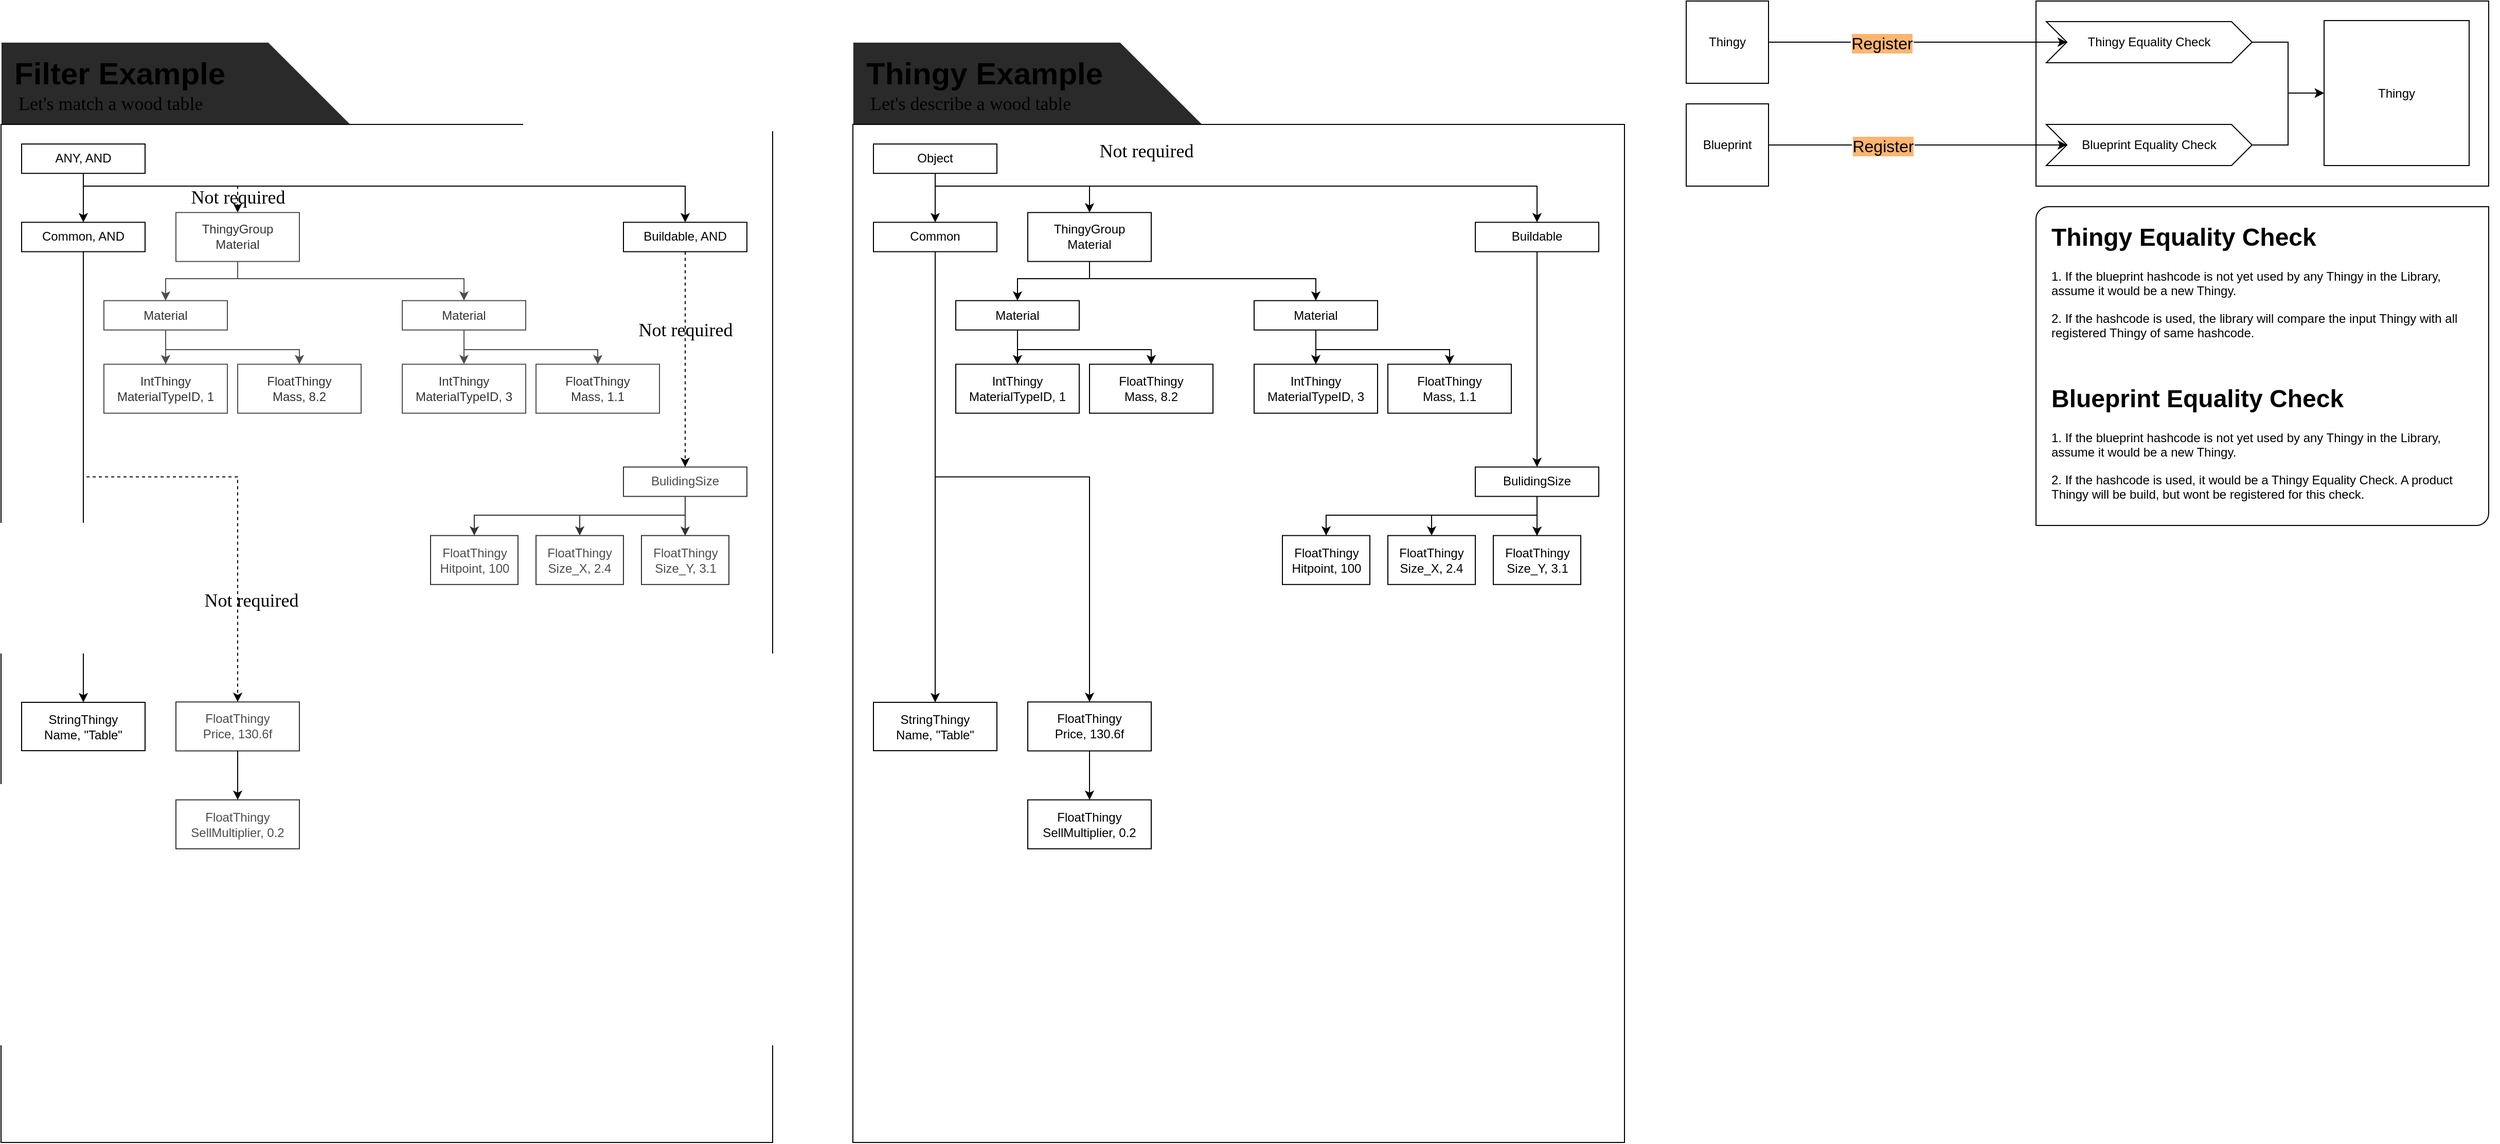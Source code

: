 <mxfile version="10.6.3" type="github"><diagram id="C_mR6CYTZlywy4-nMV0M" name="Page-1"><mxGraphModel dx="4551" dy="1395" grid="0" gridSize="10" guides="1" tooltips="1" connect="1" arrows="1" fold="1" page="1" pageScale="1" pageWidth="827" pageHeight="1169" math="0" shadow="0"><root><mxCell id="0"/><mxCell id="1" parent="0"/><mxCell id="WgKMoeI9K80PpYf4s7K4-14" value="" style="shape=card;whiteSpace=wrap;html=1;rounded=0;comic=0;labelBackgroundColor=none;strokeColor=#f0f0f0;fillColor=#2a2a2a;fontFamily=Helvetica;fontSize=12;align=center;size=101;perimeter=backbonePerimeter;fixDash=0;part=0;flipH=1;arcSize=50;collapsible=0;" vertex="1" parent="1"><mxGeometry x="-790" y="60" width="340" height="80" as="geometry"/></mxCell><mxCell id="WgKMoeI9K80PpYf4s7K4-1" value="" style="verticalLabelPosition=bottom;verticalAlign=top;html=1;shape=mxgraph.basic.diag_round_rect;dx=6;" vertex="1" parent="1"><mxGeometry x="360" y="220" width="440" height="310" as="geometry"/></mxCell><mxCell id="CSFQHow8QT7EH4-0Ss8l-1" value="Blueprint" style="whiteSpace=wrap;html=1;aspect=fixed;" parent="1" vertex="1"><mxGeometry x="20" y="120" width="80" height="80" as="geometry"/></mxCell><mxCell id="CSFQHow8QT7EH4-0Ss8l-2" value="&lt;div&gt;Thingy&lt;/div&gt;" style="whiteSpace=wrap;html=1;aspect=fixed;" parent="1" vertex="1"><mxGeometry x="20" y="20" width="80" height="80" as="geometry"/></mxCell><mxCell id="CSFQHow8QT7EH4-0Ss8l-8" value="" style="group;resizable=1;recursiveResize=0;" parent="1" vertex="1" connectable="0"><mxGeometry x="360" y="20" width="450" height="180" as="geometry"/></mxCell><mxCell id="CSFQHow8QT7EH4-0Ss8l-6" value="" style="rounded=0;whiteSpace=wrap;html=1;" parent="CSFQHow8QT7EH4-0Ss8l-8" vertex="1"><mxGeometry width="440" height="180" as="geometry"/></mxCell><mxCell id="CSFQHow8QT7EH4-0Ss8l-7" value="&lt;div&gt;Thingy&lt;/div&gt;" style="whiteSpace=wrap;html=1;aspect=fixed;" parent="CSFQHow8QT7EH4-0Ss8l-8" vertex="1"><mxGeometry x="280" y="19" width="141" height="141" as="geometry"/></mxCell><mxCell id="CSFQHow8QT7EH4-0Ss8l-22" style="edgeStyle=orthogonalEdgeStyle;rounded=0;orthogonalLoop=1;jettySize=auto;html=1;exitX=1;exitY=0.5;exitDx=0;exitDy=0;" parent="CSFQHow8QT7EH4-0Ss8l-8" source="CSFQHow8QT7EH4-0Ss8l-20" target="CSFQHow8QT7EH4-0Ss8l-7" edge="1"><mxGeometry relative="1" as="geometry"/></mxCell><mxCell id="CSFQHow8QT7EH4-0Ss8l-20" value="Thingy Equality Check" style="shape=step;perimeter=stepPerimeter;whiteSpace=wrap;html=1;fixedSize=1;" parent="CSFQHow8QT7EH4-0Ss8l-8" vertex="1"><mxGeometry x="10" y="20" width="200" height="40" as="geometry"/></mxCell><mxCell id="CSFQHow8QT7EH4-0Ss8l-24" style="edgeStyle=orthogonalEdgeStyle;rounded=0;orthogonalLoop=1;jettySize=auto;html=1;exitX=1;exitY=0.5;exitDx=0;exitDy=0;entryX=0;entryY=0.5;entryDx=0;entryDy=0;" parent="CSFQHow8QT7EH4-0Ss8l-8" source="CSFQHow8QT7EH4-0Ss8l-23" target="CSFQHow8QT7EH4-0Ss8l-7" edge="1"><mxGeometry relative="1" as="geometry"/></mxCell><mxCell id="CSFQHow8QT7EH4-0Ss8l-23" value="Blueprint Equality Check" style="shape=step;perimeter=stepPerimeter;whiteSpace=wrap;html=1;fixedSize=1;" parent="CSFQHow8QT7EH4-0Ss8l-8" vertex="1"><mxGeometry x="10" y="120" width="200" height="40" as="geometry"/></mxCell><mxCell id="CSFQHow8QT7EH4-0Ss8l-10" style="edgeStyle=orthogonalEdgeStyle;rounded=0;orthogonalLoop=1;jettySize=auto;html=1;exitX=1;exitY=0.5;exitDx=0;exitDy=0;entryX=0;entryY=0.5;entryDx=0;entryDy=0;" parent="1" source="CSFQHow8QT7EH4-0Ss8l-2" target="CSFQHow8QT7EH4-0Ss8l-20" edge="1"><mxGeometry relative="1" as="geometry"><mxPoint x="250" y="60" as="targetPoint"/></mxGeometry></mxCell><mxCell id="CSFQHow8QT7EH4-0Ss8l-11" value="Register" style="text;html=1;resizable=0;points=[];align=center;verticalAlign=middle;labelBackgroundColor=#FFB570;fontSize=16;labelBorderColor=#FFFFFF;spacingTop=2;spacingBottom=0;spacing=10;" parent="CSFQHow8QT7EH4-0Ss8l-10" vertex="1" connectable="0"><mxGeometry x="-0.473" y="2" relative="1" as="geometry"><mxPoint x="33.5" y="2" as="offset"/></mxGeometry></mxCell><mxCell id="CSFQHow8QT7EH4-0Ss8l-9" style="edgeStyle=orthogonalEdgeStyle;rounded=0;orthogonalLoop=1;jettySize=auto;html=1;exitX=1;exitY=0.5;exitDx=0;exitDy=0;entryX=0;entryY=0.5;entryDx=0;entryDy=0;" parent="1" source="CSFQHow8QT7EH4-0Ss8l-1" target="CSFQHow8QT7EH4-0Ss8l-23" edge="1"><mxGeometry relative="1" as="geometry"><mxPoint x="130" y="490" as="targetPoint"/></mxGeometry></mxCell><mxCell id="CSFQHow8QT7EH4-0Ss8l-12" value="&lt;div style=&quot;font-size: 16px;&quot;&gt;Register&lt;/div&gt;" style="text;html=1;resizable=0;points=[];align=center;verticalAlign=middle;labelBackgroundColor=#FFB570;fontSize=16;labelBorderColor=#FFFFFF;spacingTop=2;spacingBottom=0;spacing=10;" parent="CSFQHow8QT7EH4-0Ss8l-9" vertex="1" connectable="0"><mxGeometry x="-0.646" y="3" relative="1" as="geometry"><mxPoint x="59" y="3" as="offset"/></mxGeometry></mxCell><mxCell id="FGdSU6rFXtjGBXNqWp7h-1" value="&lt;h1&gt;Thingy Equality Check&lt;br&gt;&lt;/h1&gt;&lt;p&gt;1. If the blueprint hashcode is not yet used by any Thingy in the Library, assume it would be a new Thingy.&lt;/p&gt;&lt;p&gt;2. If the hashcode is used, the library will compare the input Thingy with all registered Thingy of same hashcode.&lt;/p&gt;&lt;p&gt;&lt;br&gt;&lt;/p&gt;&lt;h1&gt;Blueprint Equality Check&lt;br&gt;&lt;/h1&gt;&lt;p&gt;1. If the blueprint hashcode is not yet used by any Thingy in the Library, assume it would be a new Thingy.&lt;/p&gt;&lt;p&gt;2. If the hashcode is used, it would be a Thingy Equality Check. A product Thingy will be build, but wont be registered for this check.&lt;br&gt;&lt;/p&gt;&lt;br&gt;&lt;p&gt;&lt;br&gt;&lt;/p&gt;&lt;br&gt;&lt;p&gt;&lt;br&gt;&lt;/p&gt;" style="text;html=1;strokeColor=none;fillColor=none;spacing=5;spacingTop=-20;whiteSpace=wrap;overflow=hidden;rounded=0;" parent="1" vertex="1"><mxGeometry x="370" y="230" width="420" height="290" as="geometry"/></mxCell><mxCell id="FGdSU6rFXtjGBXNqWp7h-47" value="" style="group" parent="1" vertex="1" connectable="0"><mxGeometry x="-790" y="140" width="750" height="990" as="geometry"/></mxCell><mxCell id="FGdSU6rFXtjGBXNqWp7h-2" value="" style="rounded=0;whiteSpace=wrap;html=1;connectable=0;resizable=1;movable=0;cloneable=0;deletable=0;rotatable=0;editable=0;recursiveResize=0;" parent="FGdSU6rFXtjGBXNqWp7h-47" vertex="1"><mxGeometry width="750" height="990.0" as="geometry"/></mxCell><mxCell id="FGdSU6rFXtjGBXNqWp7h-51" style="edgeStyle=orthogonalEdgeStyle;rounded=0;orthogonalLoop=1;jettySize=auto;html=1;" parent="FGdSU6rFXtjGBXNqWp7h-47" source="FGdSU6rFXtjGBXNqWp7h-5" target="FGdSU6rFXtjGBXNqWp7h-9" edge="1"><mxGeometry relative="1" as="geometry"/></mxCell><mxCell id="FGdSU6rFXtjGBXNqWp7h-52" style="edgeStyle=orthogonalEdgeStyle;rounded=0;orthogonalLoop=1;jettySize=auto;html=1;exitX=0.5;exitY=1;exitDx=0;exitDy=0;" parent="FGdSU6rFXtjGBXNqWp7h-47" source="FGdSU6rFXtjGBXNqWp7h-5" target="FGdSU6rFXtjGBXNqWp7h-17" edge="1"><mxGeometry relative="1" as="geometry"><Array as="points"><mxPoint x="80" y="60"/><mxPoint x="230" y="60"/></Array></mxGeometry></mxCell><mxCell id="FGdSU6rFXtjGBXNqWp7h-53" style="edgeStyle=orthogonalEdgeStyle;rounded=0;orthogonalLoop=1;jettySize=auto;html=1;exitX=0.5;exitY=1;exitDx=0;exitDy=0;entryX=0.5;entryY=0;entryDx=0;entryDy=0;" parent="FGdSU6rFXtjGBXNqWp7h-47" source="FGdSU6rFXtjGBXNqWp7h-5" target="FGdSU6rFXtjGBXNqWp7h-36" edge="1"><mxGeometry relative="1" as="geometry"><Array as="points"><mxPoint x="80" y="60"/><mxPoint x="665" y="60"/></Array></mxGeometry></mxCell><mxCell id="FGdSU6rFXtjGBXNqWp7h-5" value="Object" style="rounded=0;html=1;align=center;verticalAlign=middle;labelPosition=center;verticalLabelPosition=middle;spacing=2;whiteSpace=wrap;" parent="FGdSU6rFXtjGBXNqWp7h-47" vertex="1"><mxGeometry x="20" y="19.038" width="120" height="28.558" as="geometry"/></mxCell><mxCell id="FGdSU6rFXtjGBXNqWp7h-9" value="&lt;div&gt;Common&lt;/div&gt;" style="rounded=0;html=1;align=center;verticalAlign=middle;labelPosition=center;verticalLabelPosition=middle;spacing=2;whiteSpace=wrap;" parent="FGdSU6rFXtjGBXNqWp7h-47" vertex="1"><mxGeometry x="20" y="95.192" width="120" height="28.558" as="geometry"/></mxCell><mxCell id="FGdSU6rFXtjGBXNqWp7h-11" value="&lt;div&gt;StringThingy&lt;/div&gt;&lt;div&gt;Name, &quot;Table&quot;&lt;br&gt;&lt;/div&gt;" style="rounded=0;html=1;align=center;verticalAlign=middle;labelPosition=center;verticalLabelPosition=middle;spacing=2;whiteSpace=wrap;" parent="FGdSU6rFXtjGBXNqWp7h-47" vertex="1"><mxGeometry x="20" y="562" width="120" height="47" as="geometry"/></mxCell><mxCell id="FGdSU6rFXtjGBXNqWp7h-12" style="edgeStyle=orthogonalEdgeStyle;rounded=0;orthogonalLoop=1;jettySize=auto;html=1;exitX=0.5;exitY=1;exitDx=0;exitDy=0;entryX=0.5;entryY=0;entryDx=0;entryDy=0;" parent="FGdSU6rFXtjGBXNqWp7h-47" source="FGdSU6rFXtjGBXNqWp7h-9" target="FGdSU6rFXtjGBXNqWp7h-11" edge="1"><mxGeometry relative="1" as="geometry"/></mxCell><mxCell id="FGdSU6rFXtjGBXNqWp7h-13" value="&lt;div&gt;FloatThingy&lt;/div&gt;&lt;div&gt;Price, 130.6f&lt;br&gt;&lt;/div&gt;" style="rounded=0;html=1;align=center;verticalAlign=middle;labelPosition=center;verticalLabelPosition=middle;spacing=2;whiteSpace=wrap;" parent="FGdSU6rFXtjGBXNqWp7h-47" vertex="1"><mxGeometry x="170" y="561.635" width="120" height="47.596" as="geometry"/></mxCell><mxCell id="FGdSU6rFXtjGBXNqWp7h-14" style="edgeStyle=orthogonalEdgeStyle;rounded=0;orthogonalLoop=1;jettySize=auto;html=1;exitX=0.5;exitY=1;exitDx=0;exitDy=0;" parent="FGdSU6rFXtjGBXNqWp7h-47" source="FGdSU6rFXtjGBXNqWp7h-9" target="FGdSU6rFXtjGBXNqWp7h-13" edge="1"><mxGeometry relative="1" as="geometry"/></mxCell><mxCell id="FGdSU6rFXtjGBXNqWp7h-15" value="&lt;div&gt;FloatThingy&lt;/div&gt;&lt;div&gt;SellMultiplier, 0.2&lt;br&gt;&lt;/div&gt;" style="rounded=0;html=1;align=center;verticalAlign=middle;labelPosition=center;verticalLabelPosition=middle;spacing=2;whiteSpace=wrap;" parent="FGdSU6rFXtjGBXNqWp7h-47" vertex="1"><mxGeometry x="170" y="656.827" width="120" height="47.596" as="geometry"/></mxCell><mxCell id="FGdSU6rFXtjGBXNqWp7h-16" style="edgeStyle=orthogonalEdgeStyle;rounded=0;orthogonalLoop=1;jettySize=auto;html=1;exitX=0.5;exitY=1;exitDx=0;exitDy=0;entryX=0.5;entryY=0;entryDx=0;entryDy=0;" parent="FGdSU6rFXtjGBXNqWp7h-47" source="FGdSU6rFXtjGBXNqWp7h-13" target="FGdSU6rFXtjGBXNqWp7h-15" edge="1"><mxGeometry relative="1" as="geometry"/></mxCell><mxCell id="FGdSU6rFXtjGBXNqWp7h-17" value="&lt;div&gt;ThingyGroup&lt;/div&gt;&lt;div&gt;Material&lt;br&gt;&lt;/div&gt;" style="rounded=0;html=1;align=center;verticalAlign=middle;labelPosition=center;verticalLabelPosition=middle;spacing=2;whiteSpace=wrap;" parent="FGdSU6rFXtjGBXNqWp7h-47" vertex="1"><mxGeometry x="170" y="85.673" width="120" height="47.596" as="geometry"/></mxCell><mxCell id="FGdSU6rFXtjGBXNqWp7h-28" value="" style="group" parent="FGdSU6rFXtjGBXNqWp7h-47" vertex="1" connectable="0"><mxGeometry x="470" y="171.346" width="270" height="109.471" as="geometry"/></mxCell><mxCell id="FGdSU6rFXtjGBXNqWp7h-22" value="&lt;div&gt;Material&lt;/div&gt;" style="rounded=0;html=1;align=center;verticalAlign=middle;labelPosition=center;verticalLabelPosition=middle;spacing=2;whiteSpace=wrap;" parent="FGdSU6rFXtjGBXNqWp7h-28" vertex="1"><mxGeometry x="-80" width="120" height="28.558" as="geometry"/></mxCell><mxCell id="FGdSU6rFXtjGBXNqWp7h-24" value="&lt;div&gt;IntThingy&lt;/div&gt;&lt;div&gt;MaterialTypeID, 3&lt;br&gt;&lt;/div&gt;" style="rounded=0;html=1;align=center;verticalAlign=middle;labelPosition=center;verticalLabelPosition=middle;spacing=2;whiteSpace=wrap;" parent="FGdSU6rFXtjGBXNqWp7h-28" vertex="1"><mxGeometry x="-80" y="61.875" width="120" height="47.596" as="geometry"/></mxCell><mxCell id="FGdSU6rFXtjGBXNqWp7h-25" style="edgeStyle=orthogonalEdgeStyle;rounded=0;orthogonalLoop=1;jettySize=auto;html=1;exitX=0.5;exitY=1;exitDx=0;exitDy=0;entryX=0.5;entryY=0;entryDx=0;entryDy=0;" parent="FGdSU6rFXtjGBXNqWp7h-28" source="FGdSU6rFXtjGBXNqWp7h-22" target="FGdSU6rFXtjGBXNqWp7h-24" edge="1"><mxGeometry relative="1" as="geometry"/></mxCell><mxCell id="FGdSU6rFXtjGBXNqWp7h-26" value="&lt;div&gt;FloatThingy&lt;/div&gt;&lt;div&gt;Mass, 1.1&lt;br&gt;&lt;/div&gt;" style="rounded=0;html=1;align=center;verticalAlign=middle;labelPosition=center;verticalLabelPosition=middle;spacing=2;whiteSpace=wrap;" parent="FGdSU6rFXtjGBXNqWp7h-28" vertex="1"><mxGeometry x="50" y="61.875" width="120" height="47.596" as="geometry"/></mxCell><mxCell id="FGdSU6rFXtjGBXNqWp7h-27" style="edgeStyle=orthogonalEdgeStyle;rounded=0;orthogonalLoop=1;jettySize=auto;html=1;exitX=0.5;exitY=1;exitDx=0;exitDy=0;entryX=0.5;entryY=0;entryDx=0;entryDy=0;" parent="FGdSU6rFXtjGBXNqWp7h-28" source="FGdSU6rFXtjGBXNqWp7h-22" target="FGdSU6rFXtjGBXNqWp7h-26" edge="1"><mxGeometry relative="1" as="geometry"><Array as="points"><mxPoint x="-20" y="47.596"/><mxPoint x="110" y="47.596"/></Array></mxGeometry></mxCell><mxCell id="FGdSU6rFXtjGBXNqWp7h-23" style="edgeStyle=orthogonalEdgeStyle;rounded=0;orthogonalLoop=1;jettySize=auto;html=1;exitX=0.5;exitY=1;exitDx=0;exitDy=0;entryX=0.5;entryY=0;entryDx=0;entryDy=0;" parent="FGdSU6rFXtjGBXNqWp7h-47" source="FGdSU6rFXtjGBXNqWp7h-17" target="FGdSU6rFXtjGBXNqWp7h-22" edge="1"><mxGeometry relative="1" as="geometry"><Array as="points"><mxPoint x="230" y="150"/><mxPoint x="450" y="150"/></Array></mxGeometry></mxCell><mxCell id="FGdSU6rFXtjGBXNqWp7h-29" value="" style="group" parent="FGdSU6rFXtjGBXNqWp7h-47" vertex="1" connectable="0"><mxGeometry x="180" y="171.346" width="270" height="109.471" as="geometry"/></mxCell><mxCell id="FGdSU6rFXtjGBXNqWp7h-46" style="edgeStyle=orthogonalEdgeStyle;rounded=0;orthogonalLoop=1;jettySize=auto;html=1;exitX=0.5;exitY=1;exitDx=0;exitDy=0;entryX=0.5;entryY=0;entryDx=0;entryDy=0;" parent="FGdSU6rFXtjGBXNqWp7h-29" source="FGdSU6rFXtjGBXNqWp7h-30" target="FGdSU6rFXtjGBXNqWp7h-31" edge="1"><mxGeometry relative="1" as="geometry"/></mxCell><mxCell id="FGdSU6rFXtjGBXNqWp7h-30" value="&lt;div&gt;Material&lt;/div&gt;" style="rounded=0;html=1;align=center;verticalAlign=middle;labelPosition=center;verticalLabelPosition=middle;spacing=2;whiteSpace=wrap;" parent="FGdSU6rFXtjGBXNqWp7h-29" vertex="1"><mxGeometry x="-80" width="120" height="28.558" as="geometry"/></mxCell><mxCell id="FGdSU6rFXtjGBXNqWp7h-31" value="&lt;div&gt;IntThingy&lt;/div&gt;&lt;div&gt;MaterialTypeID, 1&lt;br&gt;&lt;/div&gt;" style="rounded=0;html=1;align=center;verticalAlign=middle;labelPosition=center;verticalLabelPosition=middle;spacing=2;whiteSpace=wrap;" parent="FGdSU6rFXtjGBXNqWp7h-29" vertex="1"><mxGeometry x="-80" y="61.875" width="120" height="47.596" as="geometry"/></mxCell><mxCell id="FGdSU6rFXtjGBXNqWp7h-33" value="&lt;div&gt;FloatThingy&lt;/div&gt;&lt;div&gt;Mass, 8.2&lt;br&gt;&lt;/div&gt;" style="rounded=0;html=1;align=center;verticalAlign=middle;labelPosition=center;verticalLabelPosition=middle;spacing=2;whiteSpace=wrap;" parent="FGdSU6rFXtjGBXNqWp7h-29" vertex="1"><mxGeometry x="50" y="61.875" width="120" height="47.596" as="geometry"/></mxCell><mxCell id="FGdSU6rFXtjGBXNqWp7h-34" style="edgeStyle=orthogonalEdgeStyle;rounded=0;orthogonalLoop=1;jettySize=auto;html=1;exitX=0.5;exitY=1;exitDx=0;exitDy=0;entryX=0.5;entryY=0;entryDx=0;entryDy=0;" parent="FGdSU6rFXtjGBXNqWp7h-29" source="FGdSU6rFXtjGBXNqWp7h-30" target="FGdSU6rFXtjGBXNqWp7h-33" edge="1"><mxGeometry relative="1" as="geometry"><Array as="points"><mxPoint x="-20" y="47.596"/><mxPoint x="110" y="47.596"/></Array></mxGeometry></mxCell><mxCell id="FGdSU6rFXtjGBXNqWp7h-45" style="edgeStyle=orthogonalEdgeStyle;rounded=0;orthogonalLoop=1;jettySize=auto;html=1;exitX=0.5;exitY=1;exitDx=0;exitDy=0;entryX=0.5;entryY=0;entryDx=0;entryDy=0;" parent="FGdSU6rFXtjGBXNqWp7h-47" source="FGdSU6rFXtjGBXNqWp7h-17" target="FGdSU6rFXtjGBXNqWp7h-30" edge="1"><mxGeometry relative="1" as="geometry"><Array as="points"><mxPoint x="230" y="150"/><mxPoint x="160" y="150"/></Array></mxGeometry></mxCell><mxCell id="FGdSU6rFXtjGBXNqWp7h-36" value="Buildable" style="rounded=0;html=1;align=center;verticalAlign=middle;labelPosition=center;verticalLabelPosition=middle;spacing=2;whiteSpace=wrap;" parent="FGdSU6rFXtjGBXNqWp7h-47" vertex="1"><mxGeometry x="605" y="95.192" width="120" height="28.558" as="geometry"/></mxCell><mxCell id="FGdSU6rFXtjGBXNqWp7h-43" style="edgeStyle=orthogonalEdgeStyle;rounded=0;orthogonalLoop=1;jettySize=auto;html=1;exitX=0.5;exitY=1;exitDx=0;exitDy=0;" parent="FGdSU6rFXtjGBXNqWp7h-47" source="FGdSU6rFXtjGBXNqWp7h-38" edge="1"><mxGeometry relative="1" as="geometry"><mxPoint x="665" y="400.125" as="targetPoint"/></mxGeometry></mxCell><mxCell id="WgKMoeI9K80PpYf4s7K4-55" style="edgeStyle=orthogonalEdgeStyle;rounded=0;orthogonalLoop=1;jettySize=auto;html=1;exitX=0.5;exitY=1;exitDx=0;exitDy=0;" edge="1" parent="FGdSU6rFXtjGBXNqWp7h-47" source="FGdSU6rFXtjGBXNqWp7h-38" target="WgKMoeI9K80PpYf4s7K4-52"><mxGeometry relative="1" as="geometry"><Array as="points"><mxPoint x="665" y="380"/><mxPoint x="460" y="380"/></Array></mxGeometry></mxCell><mxCell id="FGdSU6rFXtjGBXNqWp7h-38" value="BulidingSize" style="rounded=0;html=1;align=center;verticalAlign=middle;labelPosition=center;verticalLabelPosition=middle;spacing=2;whiteSpace=wrap;" parent="FGdSU6rFXtjGBXNqWp7h-47" vertex="1"><mxGeometry x="605" y="333.173" width="120" height="28.558" as="geometry"/></mxCell><mxCell id="FGdSU6rFXtjGBXNqWp7h-39" style="edgeStyle=orthogonalEdgeStyle;rounded=0;orthogonalLoop=1;jettySize=auto;html=1;exitX=0.5;exitY=1;exitDx=0;exitDy=0;entryX=0.5;entryY=0;entryDx=0;entryDy=0;" parent="FGdSU6rFXtjGBXNqWp7h-47" source="FGdSU6rFXtjGBXNqWp7h-36" target="FGdSU6rFXtjGBXNqWp7h-38" edge="1"><mxGeometry relative="1" as="geometry"/></mxCell><mxCell id="FGdSU6rFXtjGBXNqWp7h-40" value="&lt;div&gt;FloatThingy&lt;/div&gt;&lt;div&gt;Size_X, 2.4&lt;br&gt;&lt;/div&gt;" style="rounded=0;html=1;align=center;verticalAlign=middle;labelPosition=center;verticalLabelPosition=middle;spacing=2;whiteSpace=wrap;" parent="FGdSU6rFXtjGBXNqWp7h-47" vertex="1"><mxGeometry x="520" y="399.808" width="85" height="47.596" as="geometry"/></mxCell><mxCell id="FGdSU6rFXtjGBXNqWp7h-41" style="edgeStyle=orthogonalEdgeStyle;rounded=0;orthogonalLoop=1;jettySize=auto;html=1;exitX=0.5;exitY=1;exitDx=0;exitDy=0;entryX=0.5;entryY=0;entryDx=0;entryDy=0;" parent="FGdSU6rFXtjGBXNqWp7h-47" source="FGdSU6rFXtjGBXNqWp7h-38" target="FGdSU6rFXtjGBXNqWp7h-40" edge="1"><mxGeometry relative="1" as="geometry"><Array as="points"><mxPoint x="665" y="380"/><mxPoint x="563" y="380"/></Array></mxGeometry></mxCell><mxCell id="FGdSU6rFXtjGBXNqWp7h-42" value="&lt;div&gt;FloatThingy&lt;/div&gt;&lt;div&gt;Size_Y, 3.1&lt;br&gt;&lt;/div&gt;" style="rounded=0;html=1;align=center;verticalAlign=middle;labelPosition=center;verticalLabelPosition=middle;spacing=2;whiteSpace=wrap;" parent="FGdSU6rFXtjGBXNqWp7h-47" vertex="1"><mxGeometry x="622.5" y="399.808" width="85" height="47.596" as="geometry"/></mxCell><mxCell id="WgKMoeI9K80PpYf4s7K4-52" value="&lt;div&gt;FloatThingy&lt;/div&gt;&lt;div&gt;Hitpoint, 100&lt;br&gt;&lt;/div&gt;" style="rounded=0;html=1;align=center;verticalAlign=middle;labelPosition=center;verticalLabelPosition=middle;spacing=2;whiteSpace=wrap;" vertex="1" parent="FGdSU6rFXtjGBXNqWp7h-47"><mxGeometry x="417.5" y="399.808" width="85" height="47.596" as="geometry"/></mxCell><mxCell id="WgKMoeI9K80PpYf4s7K4-6" value="" style="group" vertex="1" connectable="0" parent="1"><mxGeometry x="-790" y="20" width="290" height="50" as="geometry"/></mxCell><mxCell id="WgKMoeI9K80PpYf4s7K4-15" value="" style="group" vertex="1" connectable="0" parent="1"><mxGeometry x="-775" y="70" width="250" height="60" as="geometry"/></mxCell><mxCell id="WgKMoeI9K80PpYf4s7K4-10" value="Thingy Example" style="text;html=1;strokeColor=none;fillColor=none;align=left;verticalAlign=middle;whiteSpace=wrap;rounded=0;glass=0;comic=0;labelBackgroundColor=none;fontSize=30;fontStyle=1;spacing=0;spacingLeft=-2;" vertex="1" parent="WgKMoeI9K80PpYf4s7K4-15"><mxGeometry width="250" height="40" as="geometry"/></mxCell><mxCell id="WgKMoeI9K80PpYf4s7K4-11" value="Let's describe a wood table" style="text;html=1;strokeColor=none;fillColor=none;align=left;verticalAlign=middle;rounded=0;glass=0;comic=0;labelBackgroundColor=none;fontSize=18;fontFamily=Tahoma;" vertex="1" parent="WgKMoeI9K80PpYf4s7K4-15"><mxGeometry y="40" width="230" height="20" as="geometry"/></mxCell><mxCell id="WgKMoeI9K80PpYf4s7K4-98" value="" style="shape=card;whiteSpace=wrap;html=1;rounded=0;comic=0;labelBackgroundColor=none;strokeColor=#f0f0f0;fillColor=#2a2a2a;fontFamily=Helvetica;fontSize=12;align=center;size=101;perimeter=backbonePerimeter;fixDash=0;part=0;flipH=1;arcSize=50;collapsible=0;" vertex="1" parent="1"><mxGeometry x="-1618" y="60" width="340" height="80" as="geometry"/></mxCell><mxCell id="WgKMoeI9K80PpYf4s7K4-99" value="" style="group;movable=0;editable=0;resizable=0;cloneable=0;deletable=0;rotatable=0;connectable=0;" vertex="1" connectable="0" parent="1"><mxGeometry x="-1618" y="140" width="750" height="990" as="geometry"/></mxCell><mxCell id="WgKMoeI9K80PpYf4s7K4-100" value="" style="rounded=0;whiteSpace=wrap;html=1;connectable=0;resizable=1;movable=0;cloneable=0;deletable=0;rotatable=0;editable=0;recursiveResize=0;container=1;" vertex="1" parent="WgKMoeI9K80PpYf4s7K4-99"><mxGeometry width="750" height="990.0" as="geometry"/></mxCell><mxCell id="WgKMoeI9K80PpYf4s7K4-101" style="edgeStyle=orthogonalEdgeStyle;rounded=0;orthogonalLoop=1;jettySize=auto;html=1;" edge="1" parent="WgKMoeI9K80PpYf4s7K4-99" source="WgKMoeI9K80PpYf4s7K4-104" target="WgKMoeI9K80PpYf4s7K4-105"><mxGeometry relative="1" as="geometry"/></mxCell><mxCell id="WgKMoeI9K80PpYf4s7K4-102" style="edgeStyle=orthogonalEdgeStyle;rounded=0;orthogonalLoop=1;jettySize=auto;html=1;exitX=0.5;exitY=1;exitDx=0;exitDy=0;dashed=1;" edge="1" parent="WgKMoeI9K80PpYf4s7K4-99" source="WgKMoeI9K80PpYf4s7K4-104" target="WgKMoeI9K80PpYf4s7K4-112"><mxGeometry relative="1" as="geometry"><Array as="points"><mxPoint x="80" y="60"/><mxPoint x="230" y="60"/></Array></mxGeometry></mxCell><mxCell id="WgKMoeI9K80PpYf4s7K4-103" style="edgeStyle=orthogonalEdgeStyle;rounded=0;orthogonalLoop=1;jettySize=auto;html=1;exitX=0.5;exitY=1;exitDx=0;exitDy=0;entryX=0.5;entryY=0;entryDx=0;entryDy=0;" edge="1" parent="WgKMoeI9K80PpYf4s7K4-99" source="WgKMoeI9K80PpYf4s7K4-104" target="WgKMoeI9K80PpYf4s7K4-127"><mxGeometry relative="1" as="geometry"><Array as="points"><mxPoint x="80" y="60"/><mxPoint x="665" y="60"/></Array></mxGeometry></mxCell><mxCell id="WgKMoeI9K80PpYf4s7K4-104" value="ANY, AND" style="rounded=0;html=1;align=center;verticalAlign=middle;labelPosition=center;verticalLabelPosition=middle;spacing=2;whiteSpace=wrap;" vertex="1" parent="WgKMoeI9K80PpYf4s7K4-99"><mxGeometry x="20" y="19.038" width="120" height="28.558" as="geometry"/></mxCell><mxCell id="WgKMoeI9K80PpYf4s7K4-105" value="&lt;div&gt;Common, AND&lt;br&gt;&lt;/div&gt;" style="rounded=0;html=1;align=center;verticalAlign=middle;labelPosition=center;verticalLabelPosition=middle;spacing=2;whiteSpace=wrap;" vertex="1" parent="WgKMoeI9K80PpYf4s7K4-99"><mxGeometry x="20" y="95.192" width="120" height="28.558" as="geometry"/></mxCell><mxCell id="WgKMoeI9K80PpYf4s7K4-106" value="&lt;div&gt;StringThingy&lt;/div&gt;&lt;div&gt;Name, &quot;Table&quot;&lt;br&gt;&lt;/div&gt;" style="rounded=0;html=1;align=center;verticalAlign=middle;labelPosition=center;verticalLabelPosition=middle;spacing=2;whiteSpace=wrap;" vertex="1" parent="WgKMoeI9K80PpYf4s7K4-99"><mxGeometry x="20" y="562" width="120" height="47" as="geometry"/></mxCell><mxCell id="WgKMoeI9K80PpYf4s7K4-107" style="edgeStyle=orthogonalEdgeStyle;rounded=0;orthogonalLoop=1;jettySize=auto;html=1;exitX=0.5;exitY=1;exitDx=0;exitDy=0;entryX=0.5;entryY=0;entryDx=0;entryDy=0;" edge="1" parent="WgKMoeI9K80PpYf4s7K4-99" source="WgKMoeI9K80PpYf4s7K4-105" target="WgKMoeI9K80PpYf4s7K4-106"><mxGeometry relative="1" as="geometry"/></mxCell><mxCell id="WgKMoeI9K80PpYf4s7K4-108" value="&lt;div&gt;FloatThingy&lt;/div&gt;&lt;div&gt;Price, 130.6f&lt;br&gt;&lt;/div&gt;" style="rounded=0;html=1;align=center;verticalAlign=middle;labelPosition=center;verticalLabelPosition=middle;spacing=2;whiteSpace=wrap;fontColor=#4D4D4D;strokeColor=#333333;" vertex="1" parent="WgKMoeI9K80PpYf4s7K4-99"><mxGeometry x="170" y="561.635" width="120" height="47.596" as="geometry"/></mxCell><mxCell id="WgKMoeI9K80PpYf4s7K4-109" style="edgeStyle=orthogonalEdgeStyle;rounded=0;orthogonalLoop=1;jettySize=auto;html=1;exitX=0.5;exitY=1;exitDx=0;exitDy=0;dashed=1;" edge="1" parent="WgKMoeI9K80PpYf4s7K4-99" source="WgKMoeI9K80PpYf4s7K4-105" target="WgKMoeI9K80PpYf4s7K4-108"><mxGeometry relative="1" as="geometry"/></mxCell><mxCell id="WgKMoeI9K80PpYf4s7K4-141" value="Not required" style="text;html=1;resizable=0;points=[];align=center;verticalAlign=middle;labelBackgroundColor=none;fontSize=18;fontFamily=Tahoma;" vertex="1" connectable="0" parent="WgKMoeI9K80PpYf4s7K4-109"><mxGeometry x="0.395" y="-3" relative="1" as="geometry"><mxPoint x="438" y="-184" as="offset"/></mxGeometry></mxCell><mxCell id="WgKMoeI9K80PpYf4s7K4-146" value="Not required" style="text;html=1;resizable=0;points=[];align=center;verticalAlign=middle;labelBackgroundColor=none;fontSize=18;fontFamily=Tahoma;" vertex="1" connectable="0" parent="WgKMoeI9K80PpYf4s7K4-109"><mxGeometry x="0.395" y="-3" relative="1" as="geometry"><mxPoint x="3" y="-313.5" as="offset"/></mxGeometry></mxCell><mxCell id="WgKMoeI9K80PpYf4s7K4-110" value="&lt;div&gt;FloatThingy&lt;/div&gt;&lt;div&gt;SellMultiplier, 0.2&lt;br&gt;&lt;/div&gt;" style="rounded=0;html=1;align=center;verticalAlign=middle;labelPosition=center;verticalLabelPosition=middle;spacing=2;whiteSpace=wrap;fontColor=#4D4D4D;strokeColor=#333333;" vertex="1" parent="WgKMoeI9K80PpYf4s7K4-99"><mxGeometry x="170" y="656.827" width="120" height="47.596" as="geometry"/></mxCell><mxCell id="WgKMoeI9K80PpYf4s7K4-111" style="edgeStyle=orthogonalEdgeStyle;rounded=0;orthogonalLoop=1;jettySize=auto;html=1;exitX=0.5;exitY=1;exitDx=0;exitDy=0;entryX=0.5;entryY=0;entryDx=0;entryDy=0;" edge="1" parent="WgKMoeI9K80PpYf4s7K4-99" source="WgKMoeI9K80PpYf4s7K4-108" target="WgKMoeI9K80PpYf4s7K4-110"><mxGeometry relative="1" as="geometry"/></mxCell><mxCell id="WgKMoeI9K80PpYf4s7K4-112" value="&lt;div&gt;ThingyGroup&lt;/div&gt;&lt;div&gt;Material&lt;br&gt;&lt;/div&gt;" style="rounded=0;html=1;align=center;verticalAlign=middle;labelPosition=center;verticalLabelPosition=middle;spacing=2;whiteSpace=wrap;strokeColor=#4D4D4D;fontColor=#333333;" vertex="1" parent="WgKMoeI9K80PpYf4s7K4-99"><mxGeometry x="170" y="85.673" width="120" height="47.596" as="geometry"/></mxCell><mxCell id="WgKMoeI9K80PpYf4s7K4-119" style="edgeStyle=orthogonalEdgeStyle;rounded=0;orthogonalLoop=1;jettySize=auto;html=1;exitX=0.5;exitY=1;exitDx=0;exitDy=0;entryX=0.5;entryY=0;entryDx=0;entryDy=0;strokeColor=#4D4D4D;fontColor=#333333;" edge="1" parent="WgKMoeI9K80PpYf4s7K4-99" source="WgKMoeI9K80PpYf4s7K4-112" target="WgKMoeI9K80PpYf4s7K4-114"><mxGeometry relative="1" as="geometry"><Array as="points"><mxPoint x="230" y="150"/><mxPoint x="450" y="150"/></Array></mxGeometry></mxCell><mxCell id="WgKMoeI9K80PpYf4s7K4-126" style="edgeStyle=orthogonalEdgeStyle;rounded=0;orthogonalLoop=1;jettySize=auto;html=1;exitX=0.5;exitY=1;exitDx=0;exitDy=0;entryX=0.5;entryY=0;entryDx=0;entryDy=0;strokeColor=#4D4D4D;fontColor=#333333;" edge="1" parent="WgKMoeI9K80PpYf4s7K4-99" source="WgKMoeI9K80PpYf4s7K4-112" target="WgKMoeI9K80PpYf4s7K4-122"><mxGeometry relative="1" as="geometry"><Array as="points"><mxPoint x="230" y="150"/><mxPoint x="160" y="150"/></Array></mxGeometry></mxCell><mxCell id="WgKMoeI9K80PpYf4s7K4-127" value="&lt;div&gt;Buildable, AND&lt;br&gt;&lt;/div&gt;" style="rounded=0;html=1;align=center;verticalAlign=middle;labelPosition=center;verticalLabelPosition=middle;spacing=2;whiteSpace=wrap;" vertex="1" parent="WgKMoeI9K80PpYf4s7K4-99"><mxGeometry x="605" y="95.192" width="120" height="28.558" as="geometry"/></mxCell><mxCell id="WgKMoeI9K80PpYf4s7K4-128" style="edgeStyle=orthogonalEdgeStyle;rounded=0;orthogonalLoop=1;jettySize=auto;html=1;exitX=0.5;exitY=1;exitDx=0;exitDy=0;strokeColor=#333333;fontColor=#4D4D4D;" edge="1" parent="WgKMoeI9K80PpYf4s7K4-99" source="WgKMoeI9K80PpYf4s7K4-130"><mxGeometry relative="1" as="geometry"><mxPoint x="665" y="400.125" as="targetPoint"/></mxGeometry></mxCell><mxCell id="WgKMoeI9K80PpYf4s7K4-129" style="edgeStyle=orthogonalEdgeStyle;rounded=0;orthogonalLoop=1;jettySize=auto;html=1;exitX=0.5;exitY=1;exitDx=0;exitDy=0;strokeColor=#333333;fontColor=#4D4D4D;" edge="1" parent="WgKMoeI9K80PpYf4s7K4-99" source="WgKMoeI9K80PpYf4s7K4-130" target="WgKMoeI9K80PpYf4s7K4-135"><mxGeometry relative="1" as="geometry"><Array as="points"><mxPoint x="665" y="380"/><mxPoint x="460" y="380"/></Array></mxGeometry></mxCell><mxCell id="WgKMoeI9K80PpYf4s7K4-130" value="BulidingSize" style="rounded=0;html=1;align=center;verticalAlign=middle;labelPosition=center;verticalLabelPosition=middle;spacing=2;whiteSpace=wrap;strokeColor=#333333;fontColor=#4D4D4D;" vertex="1" parent="WgKMoeI9K80PpYf4s7K4-99"><mxGeometry x="605" y="333.173" width="120" height="28.558" as="geometry"/></mxCell><mxCell id="WgKMoeI9K80PpYf4s7K4-131" style="edgeStyle=orthogonalEdgeStyle;rounded=0;orthogonalLoop=1;jettySize=auto;html=1;exitX=0.5;exitY=1;exitDx=0;exitDy=0;entryX=0.5;entryY=0;entryDx=0;entryDy=0;dashed=1;" edge="1" parent="WgKMoeI9K80PpYf4s7K4-99" source="WgKMoeI9K80PpYf4s7K4-127" target="WgKMoeI9K80PpYf4s7K4-130"><mxGeometry relative="1" as="geometry"/></mxCell><mxCell id="WgKMoeI9K80PpYf4s7K4-132" value="&lt;div&gt;FloatThingy&lt;/div&gt;&lt;div&gt;Size_X, 2.4&lt;br&gt;&lt;/div&gt;" style="rounded=0;html=1;align=center;verticalAlign=middle;labelPosition=center;verticalLabelPosition=middle;spacing=2;whiteSpace=wrap;strokeColor=#333333;fontColor=#4D4D4D;" vertex="1" parent="WgKMoeI9K80PpYf4s7K4-99"><mxGeometry x="520" y="399.808" width="85" height="47.596" as="geometry"/></mxCell><mxCell id="WgKMoeI9K80PpYf4s7K4-133" style="edgeStyle=orthogonalEdgeStyle;rounded=0;orthogonalLoop=1;jettySize=auto;html=1;exitX=0.5;exitY=1;exitDx=0;exitDy=0;entryX=0.5;entryY=0;entryDx=0;entryDy=0;fontColor=#4D4D4D;strokeColor=#333333;" edge="1" parent="WgKMoeI9K80PpYf4s7K4-99" source="WgKMoeI9K80PpYf4s7K4-130" target="WgKMoeI9K80PpYf4s7K4-132"><mxGeometry relative="1" as="geometry"><Array as="points"><mxPoint x="665" y="380"/><mxPoint x="563" y="380"/></Array></mxGeometry></mxCell><mxCell id="WgKMoeI9K80PpYf4s7K4-134" value="&lt;div&gt;FloatThingy&lt;/div&gt;&lt;div&gt;Size_Y, 3.1&lt;br&gt;&lt;/div&gt;" style="rounded=0;html=1;align=center;verticalAlign=middle;labelPosition=center;verticalLabelPosition=middle;spacing=2;whiteSpace=wrap;strokeColor=#333333;fontColor=#4D4D4D;" vertex="1" parent="WgKMoeI9K80PpYf4s7K4-99"><mxGeometry x="622.5" y="399.808" width="85" height="47.596" as="geometry"/></mxCell><mxCell id="WgKMoeI9K80PpYf4s7K4-135" value="&lt;div&gt;FloatThingy&lt;/div&gt;&lt;div&gt;Hitpoint, 100&lt;br&gt;&lt;/div&gt;" style="rounded=0;html=1;align=center;verticalAlign=middle;labelPosition=center;verticalLabelPosition=middle;spacing=2;whiteSpace=wrap;strokeColor=#333333;fontColor=#4D4D4D;" vertex="1" parent="WgKMoeI9K80PpYf4s7K4-99"><mxGeometry x="417.5" y="399.808" width="85" height="47.596" as="geometry"/></mxCell><mxCell id="WgKMoeI9K80PpYf4s7K4-114" value="&lt;div&gt;Material&lt;/div&gt;" style="rounded=0;html=1;align=center;verticalAlign=middle;labelPosition=center;verticalLabelPosition=middle;spacing=2;whiteSpace=wrap;strokeColor=#4D4D4D;fontColor=#333333;" vertex="1" parent="WgKMoeI9K80PpYf4s7K4-99"><mxGeometry x="390" y="171.346" width="120" height="28.558" as="geometry"/></mxCell><mxCell id="WgKMoeI9K80PpYf4s7K4-115" value="&lt;div&gt;IntThingy&lt;/div&gt;&lt;div&gt;MaterialTypeID, 3&lt;br&gt;&lt;/div&gt;" style="rounded=0;html=1;align=center;verticalAlign=middle;labelPosition=center;verticalLabelPosition=middle;spacing=2;whiteSpace=wrap;strokeColor=#4D4D4D;fontColor=#333333;" vertex="1" parent="WgKMoeI9K80PpYf4s7K4-99"><mxGeometry x="390" y="233.221" width="120" height="47.596" as="geometry"/></mxCell><mxCell id="WgKMoeI9K80PpYf4s7K4-116" style="edgeStyle=orthogonalEdgeStyle;rounded=0;orthogonalLoop=1;jettySize=auto;html=1;exitX=0.5;exitY=1;exitDx=0;exitDy=0;entryX=0.5;entryY=0;entryDx=0;entryDy=0;strokeColor=#4D4D4D;fontColor=#333333;" edge="1" parent="WgKMoeI9K80PpYf4s7K4-99" source="WgKMoeI9K80PpYf4s7K4-114" target="WgKMoeI9K80PpYf4s7K4-115"><mxGeometry relative="1" as="geometry"/></mxCell><mxCell id="WgKMoeI9K80PpYf4s7K4-117" value="&lt;div&gt;FloatThingy&lt;/div&gt;&lt;div&gt;Mass, 1.1&lt;br&gt;&lt;/div&gt;" style="rounded=0;html=1;align=center;verticalAlign=middle;labelPosition=center;verticalLabelPosition=middle;spacing=2;whiteSpace=wrap;strokeColor=#4D4D4D;fontColor=#333333;" vertex="1" parent="WgKMoeI9K80PpYf4s7K4-99"><mxGeometry x="520" y="233.221" width="120" height="47.596" as="geometry"/></mxCell><mxCell id="WgKMoeI9K80PpYf4s7K4-118" style="edgeStyle=orthogonalEdgeStyle;rounded=0;orthogonalLoop=1;jettySize=auto;html=1;exitX=0.5;exitY=1;exitDx=0;exitDy=0;entryX=0.5;entryY=0;entryDx=0;entryDy=0;strokeColor=#4D4D4D;fontColor=#333333;" edge="1" parent="WgKMoeI9K80PpYf4s7K4-99" source="WgKMoeI9K80PpYf4s7K4-114" target="WgKMoeI9K80PpYf4s7K4-117"><mxGeometry relative="1" as="geometry"><Array as="points"><mxPoint x="450" y="218.942"/><mxPoint x="580" y="218.942"/></Array></mxGeometry></mxCell><mxCell id="WgKMoeI9K80PpYf4s7K4-121" style="edgeStyle=orthogonalEdgeStyle;rounded=0;orthogonalLoop=1;jettySize=auto;html=1;exitX=0.5;exitY=1;exitDx=0;exitDy=0;entryX=0.5;entryY=0;entryDx=0;entryDy=0;strokeColor=#4D4D4D;fontColor=#333333;" edge="1" parent="WgKMoeI9K80PpYf4s7K4-99" source="WgKMoeI9K80PpYf4s7K4-122" target="WgKMoeI9K80PpYf4s7K4-123"><mxGeometry relative="1" as="geometry"/></mxCell><mxCell id="WgKMoeI9K80PpYf4s7K4-122" value="&lt;div&gt;Material&lt;/div&gt;" style="rounded=0;html=1;align=center;verticalAlign=middle;labelPosition=center;verticalLabelPosition=middle;spacing=2;whiteSpace=wrap;strokeColor=#4D4D4D;fontColor=#333333;" vertex="1" parent="WgKMoeI9K80PpYf4s7K4-99"><mxGeometry x="100" y="171.346" width="120" height="28.558" as="geometry"/></mxCell><mxCell id="WgKMoeI9K80PpYf4s7K4-123" value="&lt;div&gt;IntThingy&lt;/div&gt;&lt;div&gt;MaterialTypeID, 1&lt;br&gt;&lt;/div&gt;" style="rounded=0;html=1;align=center;verticalAlign=middle;labelPosition=center;verticalLabelPosition=middle;spacing=2;whiteSpace=wrap;strokeColor=#4D4D4D;fontColor=#333333;" vertex="1" parent="WgKMoeI9K80PpYf4s7K4-99"><mxGeometry x="100" y="233.221" width="120" height="47.596" as="geometry"/></mxCell><mxCell id="WgKMoeI9K80PpYf4s7K4-124" value="&lt;div&gt;FloatThingy&lt;/div&gt;&lt;div&gt;Mass, 8.2&lt;br&gt;&lt;/div&gt;" style="rounded=0;html=1;align=center;verticalAlign=middle;labelPosition=center;verticalLabelPosition=middle;spacing=2;whiteSpace=wrap;strokeColor=#4D4D4D;fontColor=#333333;" vertex="1" parent="WgKMoeI9K80PpYf4s7K4-99"><mxGeometry x="230" y="233.221" width="120" height="47.596" as="geometry"/></mxCell><mxCell id="WgKMoeI9K80PpYf4s7K4-125" style="edgeStyle=orthogonalEdgeStyle;rounded=0;orthogonalLoop=1;jettySize=auto;html=1;exitX=0.5;exitY=1;exitDx=0;exitDy=0;entryX=0.5;entryY=0;entryDx=0;entryDy=0;strokeColor=#4D4D4D;fontColor=#333333;" edge="1" parent="WgKMoeI9K80PpYf4s7K4-99" source="WgKMoeI9K80PpYf4s7K4-122" target="WgKMoeI9K80PpYf4s7K4-124"><mxGeometry relative="1" as="geometry"><Array as="points"><mxPoint x="160" y="218.942"/><mxPoint x="290" y="218.942"/></Array></mxGeometry></mxCell><mxCell id="WgKMoeI9K80PpYf4s7K4-136" value="" style="group" vertex="1" connectable="0" parent="1"><mxGeometry x="-1618" y="20" width="290" height="50" as="geometry"/></mxCell><mxCell id="WgKMoeI9K80PpYf4s7K4-137" value="" style="group" vertex="1" connectable="0" parent="1"><mxGeometry x="-1603" y="70" width="250" height="60" as="geometry"/></mxCell><mxCell id="WgKMoeI9K80PpYf4s7K4-138" value="Filter Example" style="text;html=1;strokeColor=none;fillColor=none;align=left;verticalAlign=middle;whiteSpace=wrap;rounded=0;glass=0;comic=0;labelBackgroundColor=none;fontSize=30;fontStyle=1;spacing=0;spacingLeft=-2;" vertex="1" parent="WgKMoeI9K80PpYf4s7K4-137"><mxGeometry width="250" height="40" as="geometry"/></mxCell><mxCell id="WgKMoeI9K80PpYf4s7K4-139" value="Let's match a wood table" style="text;html=1;strokeColor=none;fillColor=none;align=left;verticalAlign=middle;rounded=0;glass=0;comic=0;labelBackgroundColor=none;fontSize=18;fontFamily=Tahoma;" vertex="1" parent="WgKMoeI9K80PpYf4s7K4-137"><mxGeometry y="40" width="230" height="20" as="geometry"/></mxCell><mxCell id="WgKMoeI9K80PpYf4s7K4-142" value="Not required" style="text;html=1;resizable=0;points=[];align=center;verticalAlign=middle;labelBackgroundColor=none;fontSize=18;fontFamily=Tahoma;" vertex="1" connectable="0" parent="1"><mxGeometry x="-1378" y="568.5" as="geometry"><mxPoint x="3" y="34.5" as="offset"/></mxGeometry></mxCell><mxCell id="WgKMoeI9K80PpYf4s7K4-143" value="Not required" style="text;html=1;resizable=0;points=[];align=center;verticalAlign=middle;labelBackgroundColor=none;fontSize=18;fontFamily=Tahoma;" vertex="1" connectable="0" parent="1"><mxGeometry x="-943.172" y="349.69" as="geometry"><mxPoint x="438" y="-184" as="offset"/></mxGeometry></mxCell></root></mxGraphModel></diagram></mxfile>